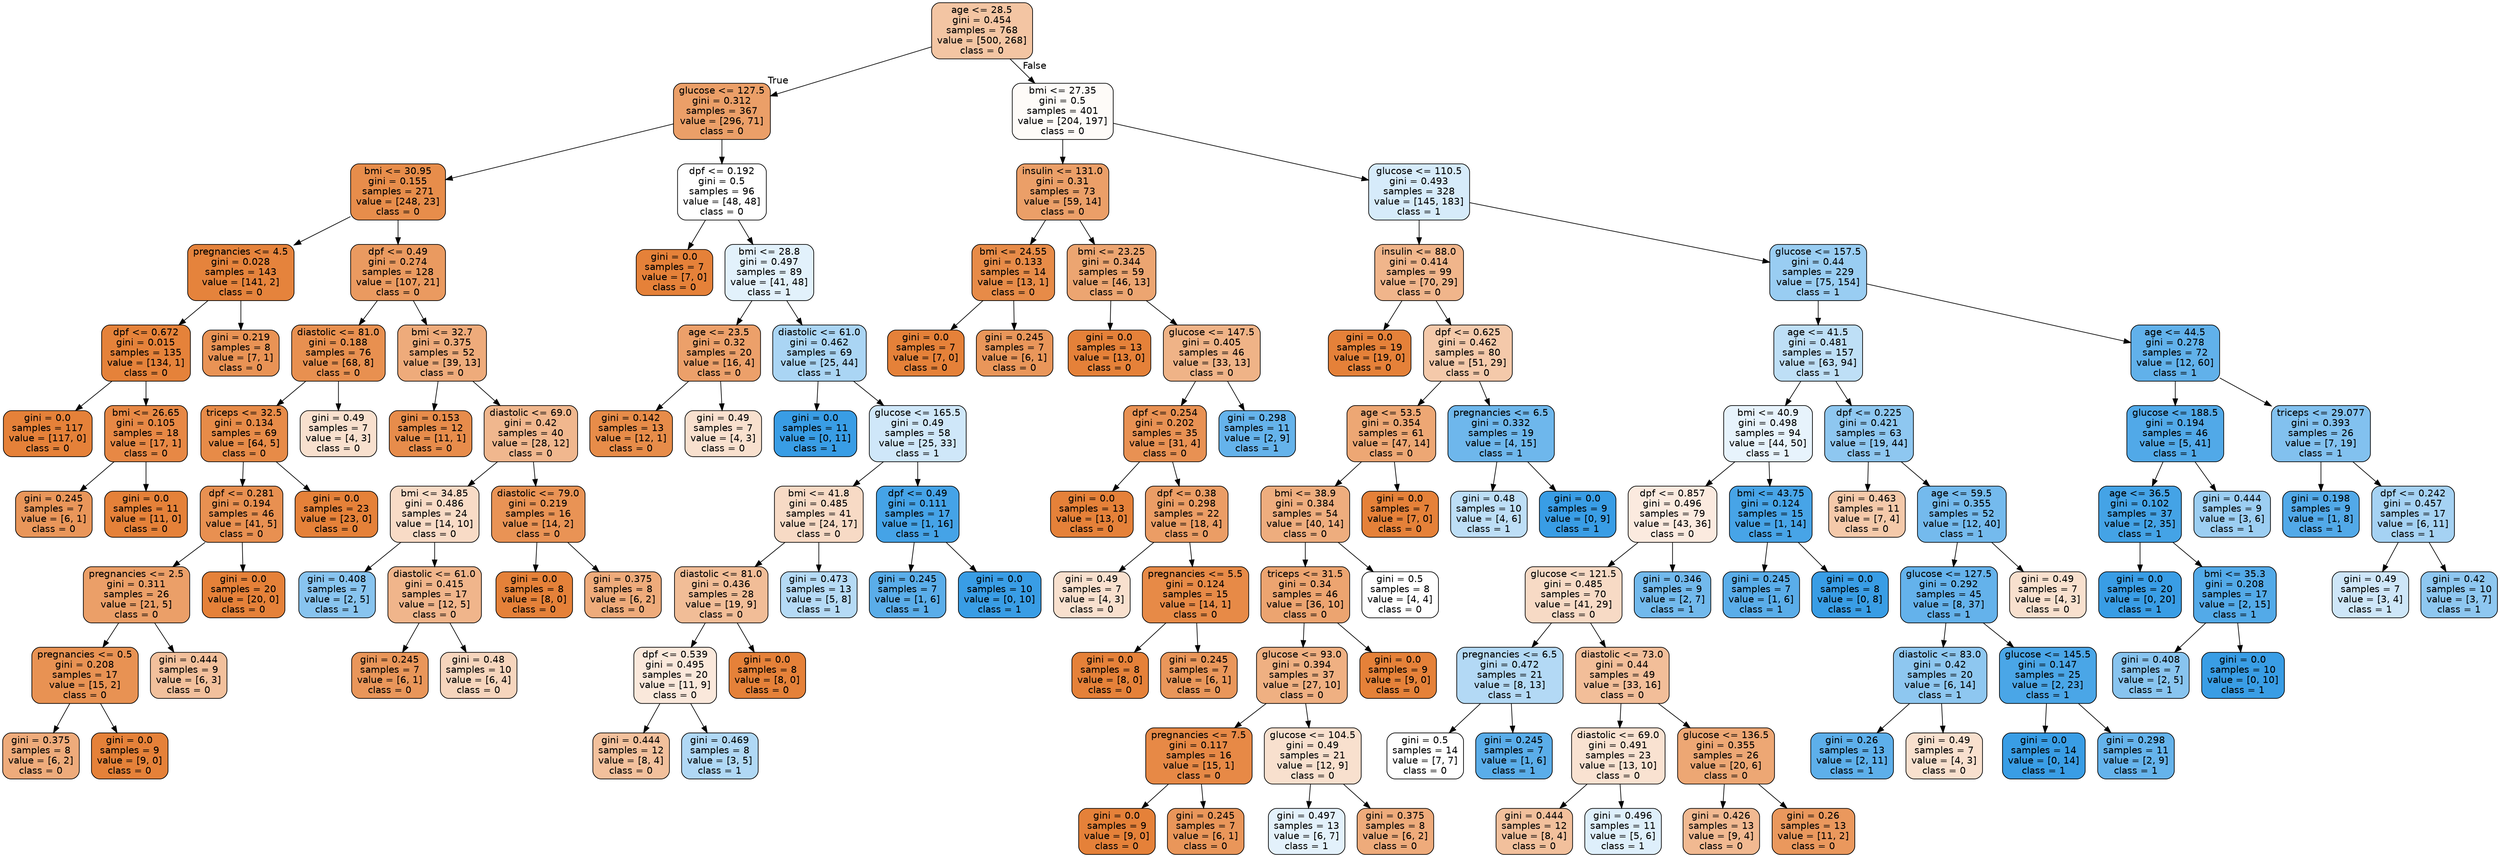 digraph Tree {
node [shape=box, style="filled, rounded", color="black", fontname=helvetica] ;
edge [fontname=helvetica] ;
0 [label="age <= 28.5\ngini = 0.454\nsamples = 768\nvalue = [500, 268]\nclass = 0", fillcolor="#f3c5a3"] ;
1 [label="glucose <= 127.5\ngini = 0.312\nsamples = 367\nvalue = [296, 71]\nclass = 0", fillcolor="#eb9f68"] ;
0 -> 1 [labeldistance=2.5, labelangle=45, headlabel="True"] ;
2 [label="bmi <= 30.95\ngini = 0.155\nsamples = 271\nvalue = [248, 23]\nclass = 0", fillcolor="#e78d4b"] ;
1 -> 2 ;
3 [label="pregnancies <= 4.5\ngini = 0.028\nsamples = 143\nvalue = [141, 2]\nclass = 0", fillcolor="#e5833c"] ;
2 -> 3 ;
4 [label="dpf <= 0.672\ngini = 0.015\nsamples = 135\nvalue = [134, 1]\nclass = 0", fillcolor="#e5823a"] ;
3 -> 4 ;
5 [label="gini = 0.0\nsamples = 117\nvalue = [117, 0]\nclass = 0", fillcolor="#e58139"] ;
4 -> 5 ;
6 [label="bmi <= 26.65\ngini = 0.105\nsamples = 18\nvalue = [17, 1]\nclass = 0", fillcolor="#e78845"] ;
4 -> 6 ;
7 [label="gini = 0.245\nsamples = 7\nvalue = [6, 1]\nclass = 0", fillcolor="#e9965a"] ;
6 -> 7 ;
8 [label="gini = 0.0\nsamples = 11\nvalue = [11, 0]\nclass = 0", fillcolor="#e58139"] ;
6 -> 8 ;
9 [label="gini = 0.219\nsamples = 8\nvalue = [7, 1]\nclass = 0", fillcolor="#e99355"] ;
3 -> 9 ;
10 [label="dpf <= 0.49\ngini = 0.274\nsamples = 128\nvalue = [107, 21]\nclass = 0", fillcolor="#ea9a60"] ;
2 -> 10 ;
11 [label="diastolic <= 81.0\ngini = 0.188\nsamples = 76\nvalue = [68, 8]\nclass = 0", fillcolor="#e89050"] ;
10 -> 11 ;
12 [label="triceps <= 32.5\ngini = 0.134\nsamples = 69\nvalue = [64, 5]\nclass = 0", fillcolor="#e78b48"] ;
11 -> 12 ;
13 [label="dpf <= 0.281\ngini = 0.194\nsamples = 46\nvalue = [41, 5]\nclass = 0", fillcolor="#e89051"] ;
12 -> 13 ;
14 [label="pregnancies <= 2.5\ngini = 0.311\nsamples = 26\nvalue = [21, 5]\nclass = 0", fillcolor="#eb9f68"] ;
13 -> 14 ;
15 [label="pregnancies <= 0.5\ngini = 0.208\nsamples = 17\nvalue = [15, 2]\nclass = 0", fillcolor="#e89253"] ;
14 -> 15 ;
16 [label="gini = 0.375\nsamples = 8\nvalue = [6, 2]\nclass = 0", fillcolor="#eeab7b"] ;
15 -> 16 ;
17 [label="gini = 0.0\nsamples = 9\nvalue = [9, 0]\nclass = 0", fillcolor="#e58139"] ;
15 -> 17 ;
18 [label="gini = 0.444\nsamples = 9\nvalue = [6, 3]\nclass = 0", fillcolor="#f2c09c"] ;
14 -> 18 ;
19 [label="gini = 0.0\nsamples = 20\nvalue = [20, 0]\nclass = 0", fillcolor="#e58139"] ;
13 -> 19 ;
20 [label="gini = 0.0\nsamples = 23\nvalue = [23, 0]\nclass = 0", fillcolor="#e58139"] ;
12 -> 20 ;
21 [label="gini = 0.49\nsamples = 7\nvalue = [4, 3]\nclass = 0", fillcolor="#f8e0ce"] ;
11 -> 21 ;
22 [label="bmi <= 32.7\ngini = 0.375\nsamples = 52\nvalue = [39, 13]\nclass = 0", fillcolor="#eeab7b"] ;
10 -> 22 ;
23 [label="gini = 0.153\nsamples = 12\nvalue = [11, 1]\nclass = 0", fillcolor="#e78c4b"] ;
22 -> 23 ;
24 [label="diastolic <= 69.0\ngini = 0.42\nsamples = 40\nvalue = [28, 12]\nclass = 0", fillcolor="#f0b78e"] ;
22 -> 24 ;
25 [label="bmi <= 34.85\ngini = 0.486\nsamples = 24\nvalue = [14, 10]\nclass = 0", fillcolor="#f8dbc6"] ;
24 -> 25 ;
26 [label="gini = 0.408\nsamples = 7\nvalue = [2, 5]\nclass = 1", fillcolor="#88c4ef"] ;
25 -> 26 ;
27 [label="diastolic <= 61.0\ngini = 0.415\nsamples = 17\nvalue = [12, 5]\nclass = 0", fillcolor="#f0b58b"] ;
25 -> 27 ;
28 [label="gini = 0.245\nsamples = 7\nvalue = [6, 1]\nclass = 0", fillcolor="#e9965a"] ;
27 -> 28 ;
29 [label="gini = 0.48\nsamples = 10\nvalue = [6, 4]\nclass = 0", fillcolor="#f6d5bd"] ;
27 -> 29 ;
30 [label="diastolic <= 79.0\ngini = 0.219\nsamples = 16\nvalue = [14, 2]\nclass = 0", fillcolor="#e99355"] ;
24 -> 30 ;
31 [label="gini = 0.0\nsamples = 8\nvalue = [8, 0]\nclass = 0", fillcolor="#e58139"] ;
30 -> 31 ;
32 [label="gini = 0.375\nsamples = 8\nvalue = [6, 2]\nclass = 0", fillcolor="#eeab7b"] ;
30 -> 32 ;
33 [label="dpf <= 0.192\ngini = 0.5\nsamples = 96\nvalue = [48, 48]\nclass = 0", fillcolor="#ffffff"] ;
1 -> 33 ;
34 [label="gini = 0.0\nsamples = 7\nvalue = [7, 0]\nclass = 0", fillcolor="#e58139"] ;
33 -> 34 ;
35 [label="bmi <= 28.8\ngini = 0.497\nsamples = 89\nvalue = [41, 48]\nclass = 1", fillcolor="#e2f1fb"] ;
33 -> 35 ;
36 [label="age <= 23.5\ngini = 0.32\nsamples = 20\nvalue = [16, 4]\nclass = 0", fillcolor="#eca06a"] ;
35 -> 36 ;
37 [label="gini = 0.142\nsamples = 13\nvalue = [12, 1]\nclass = 0", fillcolor="#e78c49"] ;
36 -> 37 ;
38 [label="gini = 0.49\nsamples = 7\nvalue = [4, 3]\nclass = 0", fillcolor="#f8e0ce"] ;
36 -> 38 ;
39 [label="diastolic <= 61.0\ngini = 0.462\nsamples = 69\nvalue = [25, 44]\nclass = 1", fillcolor="#aad5f4"] ;
35 -> 39 ;
40 [label="gini = 0.0\nsamples = 11\nvalue = [0, 11]\nclass = 1", fillcolor="#399de5"] ;
39 -> 40 ;
41 [label="glucose <= 165.5\ngini = 0.49\nsamples = 58\nvalue = [25, 33]\nclass = 1", fillcolor="#cfe7f9"] ;
39 -> 41 ;
42 [label="bmi <= 41.8\ngini = 0.485\nsamples = 41\nvalue = [24, 17]\nclass = 0", fillcolor="#f7dac5"] ;
41 -> 42 ;
43 [label="diastolic <= 81.0\ngini = 0.436\nsamples = 28\nvalue = [19, 9]\nclass = 0", fillcolor="#f1bd97"] ;
42 -> 43 ;
44 [label="dpf <= 0.539\ngini = 0.495\nsamples = 20\nvalue = [11, 9]\nclass = 0", fillcolor="#fae8db"] ;
43 -> 44 ;
45 [label="gini = 0.444\nsamples = 12\nvalue = [8, 4]\nclass = 0", fillcolor="#f2c09c"] ;
44 -> 45 ;
46 [label="gini = 0.469\nsamples = 8\nvalue = [3, 5]\nclass = 1", fillcolor="#b0d8f5"] ;
44 -> 46 ;
47 [label="gini = 0.0\nsamples = 8\nvalue = [8, 0]\nclass = 0", fillcolor="#e58139"] ;
43 -> 47 ;
48 [label="gini = 0.473\nsamples = 13\nvalue = [5, 8]\nclass = 1", fillcolor="#b5daf5"] ;
42 -> 48 ;
49 [label="dpf <= 0.49\ngini = 0.111\nsamples = 17\nvalue = [1, 16]\nclass = 1", fillcolor="#45a3e7"] ;
41 -> 49 ;
50 [label="gini = 0.245\nsamples = 7\nvalue = [1, 6]\nclass = 1", fillcolor="#5aade9"] ;
49 -> 50 ;
51 [label="gini = 0.0\nsamples = 10\nvalue = [0, 10]\nclass = 1", fillcolor="#399de5"] ;
49 -> 51 ;
52 [label="bmi <= 27.35\ngini = 0.5\nsamples = 401\nvalue = [204, 197]\nclass = 0", fillcolor="#fefbf8"] ;
0 -> 52 [labeldistance=2.5, labelangle=-45, headlabel="False"] ;
53 [label="insulin <= 131.0\ngini = 0.31\nsamples = 73\nvalue = [59, 14]\nclass = 0", fillcolor="#eb9f68"] ;
52 -> 53 ;
54 [label="bmi <= 24.55\ngini = 0.133\nsamples = 14\nvalue = [13, 1]\nclass = 0", fillcolor="#e78b48"] ;
53 -> 54 ;
55 [label="gini = 0.0\nsamples = 7\nvalue = [7, 0]\nclass = 0", fillcolor="#e58139"] ;
54 -> 55 ;
56 [label="gini = 0.245\nsamples = 7\nvalue = [6, 1]\nclass = 0", fillcolor="#e9965a"] ;
54 -> 56 ;
57 [label="bmi <= 23.25\ngini = 0.344\nsamples = 59\nvalue = [46, 13]\nclass = 0", fillcolor="#eca571"] ;
53 -> 57 ;
58 [label="gini = 0.0\nsamples = 13\nvalue = [13, 0]\nclass = 0", fillcolor="#e58139"] ;
57 -> 58 ;
59 [label="glucose <= 147.5\ngini = 0.405\nsamples = 46\nvalue = [33, 13]\nclass = 0", fillcolor="#efb387"] ;
57 -> 59 ;
60 [label="dpf <= 0.254\ngini = 0.202\nsamples = 35\nvalue = [31, 4]\nclass = 0", fillcolor="#e89153"] ;
59 -> 60 ;
61 [label="gini = 0.0\nsamples = 13\nvalue = [13, 0]\nclass = 0", fillcolor="#e58139"] ;
60 -> 61 ;
62 [label="dpf <= 0.38\ngini = 0.298\nsamples = 22\nvalue = [18, 4]\nclass = 0", fillcolor="#eb9d65"] ;
60 -> 62 ;
63 [label="gini = 0.49\nsamples = 7\nvalue = [4, 3]\nclass = 0", fillcolor="#f8e0ce"] ;
62 -> 63 ;
64 [label="pregnancies <= 5.5\ngini = 0.124\nsamples = 15\nvalue = [14, 1]\nclass = 0", fillcolor="#e78a47"] ;
62 -> 64 ;
65 [label="gini = 0.0\nsamples = 8\nvalue = [8, 0]\nclass = 0", fillcolor="#e58139"] ;
64 -> 65 ;
66 [label="gini = 0.245\nsamples = 7\nvalue = [6, 1]\nclass = 0", fillcolor="#e9965a"] ;
64 -> 66 ;
67 [label="gini = 0.298\nsamples = 11\nvalue = [2, 9]\nclass = 1", fillcolor="#65b3eb"] ;
59 -> 67 ;
68 [label="glucose <= 110.5\ngini = 0.493\nsamples = 328\nvalue = [145, 183]\nclass = 1", fillcolor="#d6ebfa"] ;
52 -> 68 ;
69 [label="insulin <= 88.0\ngini = 0.414\nsamples = 99\nvalue = [70, 29]\nclass = 0", fillcolor="#f0b58b"] ;
68 -> 69 ;
70 [label="gini = 0.0\nsamples = 19\nvalue = [19, 0]\nclass = 0", fillcolor="#e58139"] ;
69 -> 70 ;
71 [label="dpf <= 0.625\ngini = 0.462\nsamples = 80\nvalue = [51, 29]\nclass = 0", fillcolor="#f4c9aa"] ;
69 -> 71 ;
72 [label="age <= 53.5\ngini = 0.354\nsamples = 61\nvalue = [47, 14]\nclass = 0", fillcolor="#eda774"] ;
71 -> 72 ;
73 [label="bmi <= 38.9\ngini = 0.384\nsamples = 54\nvalue = [40, 14]\nclass = 0", fillcolor="#eead7e"] ;
72 -> 73 ;
74 [label="triceps <= 31.5\ngini = 0.34\nsamples = 46\nvalue = [36, 10]\nclass = 0", fillcolor="#eca470"] ;
73 -> 74 ;
75 [label="glucose <= 93.0\ngini = 0.394\nsamples = 37\nvalue = [27, 10]\nclass = 0", fillcolor="#efb082"] ;
74 -> 75 ;
76 [label="pregnancies <= 7.5\ngini = 0.117\nsamples = 16\nvalue = [15, 1]\nclass = 0", fillcolor="#e78946"] ;
75 -> 76 ;
77 [label="gini = 0.0\nsamples = 9\nvalue = [9, 0]\nclass = 0", fillcolor="#e58139"] ;
76 -> 77 ;
78 [label="gini = 0.245\nsamples = 7\nvalue = [6, 1]\nclass = 0", fillcolor="#e9965a"] ;
76 -> 78 ;
79 [label="glucose <= 104.5\ngini = 0.49\nsamples = 21\nvalue = [12, 9]\nclass = 0", fillcolor="#f8e0ce"] ;
75 -> 79 ;
80 [label="gini = 0.497\nsamples = 13\nvalue = [6, 7]\nclass = 1", fillcolor="#e3f1fb"] ;
79 -> 80 ;
81 [label="gini = 0.375\nsamples = 8\nvalue = [6, 2]\nclass = 0", fillcolor="#eeab7b"] ;
79 -> 81 ;
82 [label="gini = 0.0\nsamples = 9\nvalue = [9, 0]\nclass = 0", fillcolor="#e58139"] ;
74 -> 82 ;
83 [label="gini = 0.5\nsamples = 8\nvalue = [4, 4]\nclass = 0", fillcolor="#ffffff"] ;
73 -> 83 ;
84 [label="gini = 0.0\nsamples = 7\nvalue = [7, 0]\nclass = 0", fillcolor="#e58139"] ;
72 -> 84 ;
85 [label="pregnancies <= 6.5\ngini = 0.332\nsamples = 19\nvalue = [4, 15]\nclass = 1", fillcolor="#6eb7ec"] ;
71 -> 85 ;
86 [label="gini = 0.48\nsamples = 10\nvalue = [4, 6]\nclass = 1", fillcolor="#bddef6"] ;
85 -> 86 ;
87 [label="gini = 0.0\nsamples = 9\nvalue = [0, 9]\nclass = 1", fillcolor="#399de5"] ;
85 -> 87 ;
88 [label="glucose <= 157.5\ngini = 0.44\nsamples = 229\nvalue = [75, 154]\nclass = 1", fillcolor="#99cdf2"] ;
68 -> 88 ;
89 [label="age <= 41.5\ngini = 0.481\nsamples = 157\nvalue = [63, 94]\nclass = 1", fillcolor="#bedff6"] ;
88 -> 89 ;
90 [label="bmi <= 40.9\ngini = 0.498\nsamples = 94\nvalue = [44, 50]\nclass = 1", fillcolor="#e7f3fc"] ;
89 -> 90 ;
91 [label="dpf <= 0.857\ngini = 0.496\nsamples = 79\nvalue = [43, 36]\nclass = 0", fillcolor="#fbeadf"] ;
90 -> 91 ;
92 [label="glucose <= 121.5\ngini = 0.485\nsamples = 70\nvalue = [41, 29]\nclass = 0", fillcolor="#f7dac5"] ;
91 -> 92 ;
93 [label="pregnancies <= 6.5\ngini = 0.472\nsamples = 21\nvalue = [8, 13]\nclass = 1", fillcolor="#b3d9f5"] ;
92 -> 93 ;
94 [label="gini = 0.5\nsamples = 14\nvalue = [7, 7]\nclass = 0", fillcolor="#ffffff"] ;
93 -> 94 ;
95 [label="gini = 0.245\nsamples = 7\nvalue = [1, 6]\nclass = 1", fillcolor="#5aade9"] ;
93 -> 95 ;
96 [label="diastolic <= 73.0\ngini = 0.44\nsamples = 49\nvalue = [33, 16]\nclass = 0", fillcolor="#f2be99"] ;
92 -> 96 ;
97 [label="diastolic <= 69.0\ngini = 0.491\nsamples = 23\nvalue = [13, 10]\nclass = 0", fillcolor="#f9e2d1"] ;
96 -> 97 ;
98 [label="gini = 0.444\nsamples = 12\nvalue = [8, 4]\nclass = 0", fillcolor="#f2c09c"] ;
97 -> 98 ;
99 [label="gini = 0.496\nsamples = 11\nvalue = [5, 6]\nclass = 1", fillcolor="#deeffb"] ;
97 -> 99 ;
100 [label="glucose <= 136.5\ngini = 0.355\nsamples = 26\nvalue = [20, 6]\nclass = 0", fillcolor="#eda774"] ;
96 -> 100 ;
101 [label="gini = 0.426\nsamples = 13\nvalue = [9, 4]\nclass = 0", fillcolor="#f1b991"] ;
100 -> 101 ;
102 [label="gini = 0.26\nsamples = 13\nvalue = [11, 2]\nclass = 0", fillcolor="#ea985d"] ;
100 -> 102 ;
103 [label="gini = 0.346\nsamples = 9\nvalue = [2, 7]\nclass = 1", fillcolor="#72b9ec"] ;
91 -> 103 ;
104 [label="bmi <= 43.75\ngini = 0.124\nsamples = 15\nvalue = [1, 14]\nclass = 1", fillcolor="#47a4e7"] ;
90 -> 104 ;
105 [label="gini = 0.245\nsamples = 7\nvalue = [1, 6]\nclass = 1", fillcolor="#5aade9"] ;
104 -> 105 ;
106 [label="gini = 0.0\nsamples = 8\nvalue = [0, 8]\nclass = 1", fillcolor="#399de5"] ;
104 -> 106 ;
107 [label="dpf <= 0.225\ngini = 0.421\nsamples = 63\nvalue = [19, 44]\nclass = 1", fillcolor="#8ec7f0"] ;
89 -> 107 ;
108 [label="gini = 0.463\nsamples = 11\nvalue = [7, 4]\nclass = 0", fillcolor="#f4c9aa"] ;
107 -> 108 ;
109 [label="age <= 59.5\ngini = 0.355\nsamples = 52\nvalue = [12, 40]\nclass = 1", fillcolor="#74baed"] ;
107 -> 109 ;
110 [label="glucose <= 127.5\ngini = 0.292\nsamples = 45\nvalue = [8, 37]\nclass = 1", fillcolor="#64b2eb"] ;
109 -> 110 ;
111 [label="diastolic <= 83.0\ngini = 0.42\nsamples = 20\nvalue = [6, 14]\nclass = 1", fillcolor="#8ec7f0"] ;
110 -> 111 ;
112 [label="gini = 0.26\nsamples = 13\nvalue = [2, 11]\nclass = 1", fillcolor="#5dafea"] ;
111 -> 112 ;
113 [label="gini = 0.49\nsamples = 7\nvalue = [4, 3]\nclass = 0", fillcolor="#f8e0ce"] ;
111 -> 113 ;
114 [label="glucose <= 145.5\ngini = 0.147\nsamples = 25\nvalue = [2, 23]\nclass = 1", fillcolor="#4aa6e7"] ;
110 -> 114 ;
115 [label="gini = 0.0\nsamples = 14\nvalue = [0, 14]\nclass = 1", fillcolor="#399de5"] ;
114 -> 115 ;
116 [label="gini = 0.298\nsamples = 11\nvalue = [2, 9]\nclass = 1", fillcolor="#65b3eb"] ;
114 -> 116 ;
117 [label="gini = 0.49\nsamples = 7\nvalue = [4, 3]\nclass = 0", fillcolor="#f8e0ce"] ;
109 -> 117 ;
118 [label="age <= 44.5\ngini = 0.278\nsamples = 72\nvalue = [12, 60]\nclass = 1", fillcolor="#61b1ea"] ;
88 -> 118 ;
119 [label="glucose <= 188.5\ngini = 0.194\nsamples = 46\nvalue = [5, 41]\nclass = 1", fillcolor="#51a9e8"] ;
118 -> 119 ;
120 [label="age <= 36.5\ngini = 0.102\nsamples = 37\nvalue = [2, 35]\nclass = 1", fillcolor="#44a3e6"] ;
119 -> 120 ;
121 [label="gini = 0.0\nsamples = 20\nvalue = [0, 20]\nclass = 1", fillcolor="#399de5"] ;
120 -> 121 ;
122 [label="bmi <= 35.3\ngini = 0.208\nsamples = 17\nvalue = [2, 15]\nclass = 1", fillcolor="#53aae8"] ;
120 -> 122 ;
123 [label="gini = 0.408\nsamples = 7\nvalue = [2, 5]\nclass = 1", fillcolor="#88c4ef"] ;
122 -> 123 ;
124 [label="gini = 0.0\nsamples = 10\nvalue = [0, 10]\nclass = 1", fillcolor="#399de5"] ;
122 -> 124 ;
125 [label="gini = 0.444\nsamples = 9\nvalue = [3, 6]\nclass = 1", fillcolor="#9ccef2"] ;
119 -> 125 ;
126 [label="triceps <= 29.077\ngini = 0.393\nsamples = 26\nvalue = [7, 19]\nclass = 1", fillcolor="#82c1ef"] ;
118 -> 126 ;
127 [label="gini = 0.198\nsamples = 9\nvalue = [1, 8]\nclass = 1", fillcolor="#52a9e8"] ;
126 -> 127 ;
128 [label="dpf <= 0.242\ngini = 0.457\nsamples = 17\nvalue = [6, 11]\nclass = 1", fillcolor="#a5d2f3"] ;
126 -> 128 ;
129 [label="gini = 0.49\nsamples = 7\nvalue = [3, 4]\nclass = 1", fillcolor="#cee6f8"] ;
128 -> 129 ;
130 [label="gini = 0.42\nsamples = 10\nvalue = [3, 7]\nclass = 1", fillcolor="#8ec7f0"] ;
128 -> 130 ;
}